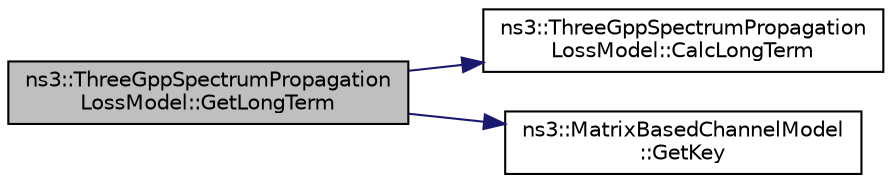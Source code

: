 digraph "ns3::ThreeGppSpectrumPropagationLossModel::GetLongTerm"
{
 // LATEX_PDF_SIZE
  edge [fontname="Helvetica",fontsize="10",labelfontname="Helvetica",labelfontsize="10"];
  node [fontname="Helvetica",fontsize="10",shape=record];
  rankdir="LR";
  Node1 [label="ns3::ThreeGppSpectrumPropagation\lLossModel::GetLongTerm",height=0.2,width=0.4,color="black", fillcolor="grey75", style="filled", fontcolor="black",tooltip="Looks for the long term component in m_longTermMap."];
  Node1 -> Node2 [color="midnightblue",fontsize="10",style="solid",fontname="Helvetica"];
  Node2 [label="ns3::ThreeGppSpectrumPropagation\lLossModel::CalcLongTerm",height=0.2,width=0.4,color="black", fillcolor="white", style="filled",URL="$classns3_1_1_three_gpp_spectrum_propagation_loss_model.html#a0ff2e9de393ac93f84cfbb942751ca4f",tooltip="Computes the long term component."];
  Node1 -> Node3 [color="midnightblue",fontsize="10",style="solid",fontname="Helvetica"];
  Node3 [label="ns3::MatrixBasedChannelModel\l::GetKey",height=0.2,width=0.4,color="black", fillcolor="white", style="filled",URL="$classns3_1_1_matrix_based_channel_model.html#a7433d25a68831d88645735f12119ef83",tooltip="Calculate the channel key using the Cantor function."];
}
